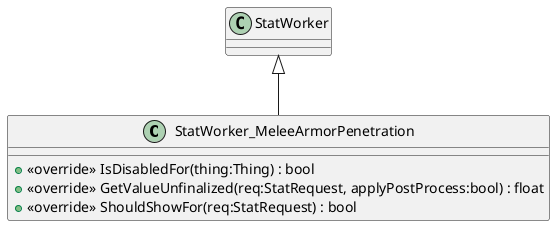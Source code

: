 @startuml
class StatWorker_MeleeArmorPenetration {
    + <<override>> IsDisabledFor(thing:Thing) : bool
    + <<override>> GetValueUnfinalized(req:StatRequest, applyPostProcess:bool) : float
    + <<override>> ShouldShowFor(req:StatRequest) : bool
}
StatWorker <|-- StatWorker_MeleeArmorPenetration
@enduml
